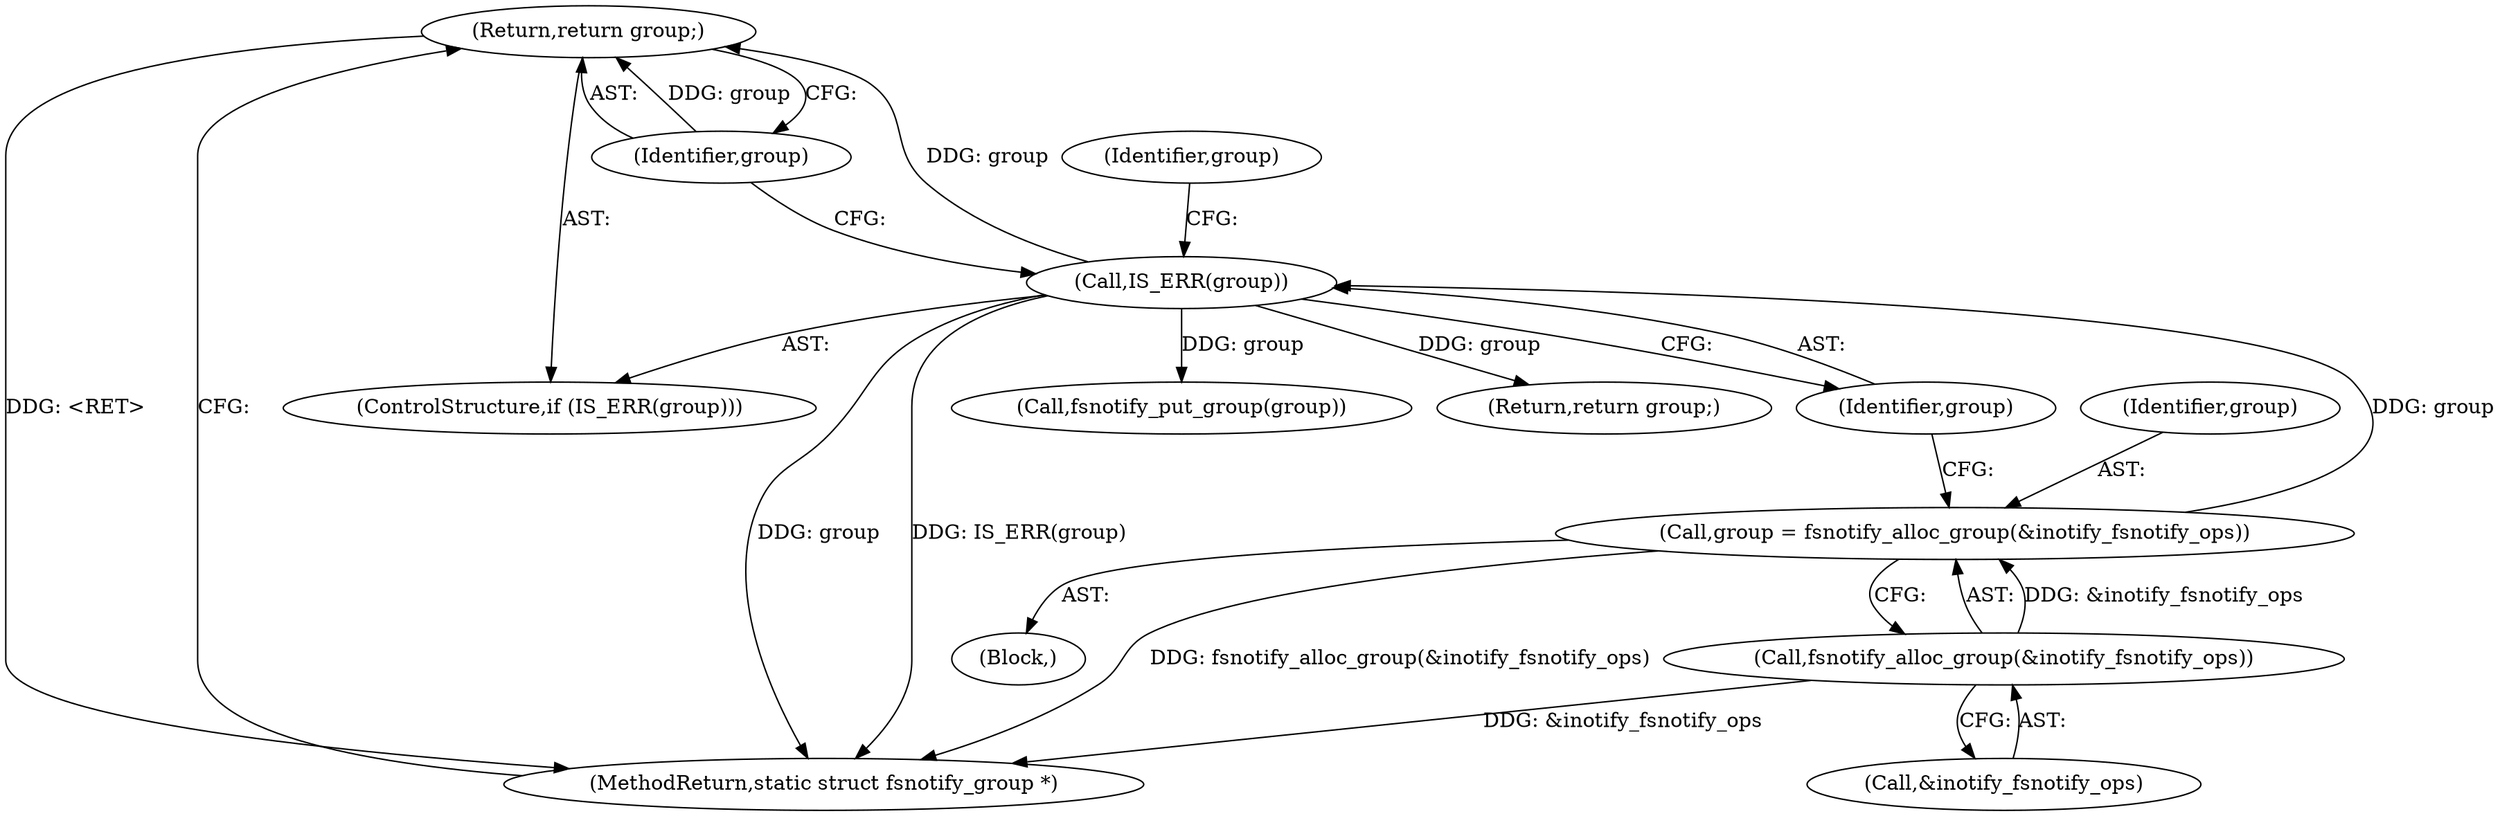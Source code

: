 digraph "0_linux_d0de4dc584ec6aa3b26fffea320a8457827768fc_1@pointer" {
"1000112" [label="(Return,return group;)"];
"1000113" [label="(Identifier,group)"];
"1000110" [label="(Call,IS_ERR(group))"];
"1000104" [label="(Call,group = fsnotify_alloc_group(&inotify_fsnotify_ops))"];
"1000106" [label="(Call,fsnotify_alloc_group(&inotify_fsnotify_ops))"];
"1000116" [label="(Identifier,group)"];
"1000173" [label="(Return,return group;)"];
"1000104" [label="(Call,group = fsnotify_alloc_group(&inotify_fsnotify_ops))"];
"1000105" [label="(Identifier,group)"];
"1000112" [label="(Return,return group;)"];
"1000111" [label="(Identifier,group)"];
"1000110" [label="(Call,IS_ERR(group))"];
"1000175" [label="(MethodReturn,static struct fsnotify_group *)"];
"1000109" [label="(ControlStructure,if (IS_ERR(group)))"];
"1000167" [label="(Call,fsnotify_put_group(group))"];
"1000106" [label="(Call,fsnotify_alloc_group(&inotify_fsnotify_ops))"];
"1000107" [label="(Call,&inotify_fsnotify_ops)"];
"1000102" [label="(Block,)"];
"1000113" [label="(Identifier,group)"];
"1000112" -> "1000109"  [label="AST: "];
"1000112" -> "1000113"  [label="CFG: "];
"1000113" -> "1000112"  [label="AST: "];
"1000175" -> "1000112"  [label="CFG: "];
"1000112" -> "1000175"  [label="DDG: <RET>"];
"1000113" -> "1000112"  [label="DDG: group"];
"1000110" -> "1000112"  [label="DDG: group"];
"1000113" -> "1000110"  [label="CFG: "];
"1000110" -> "1000109"  [label="AST: "];
"1000110" -> "1000111"  [label="CFG: "];
"1000111" -> "1000110"  [label="AST: "];
"1000116" -> "1000110"  [label="CFG: "];
"1000110" -> "1000175"  [label="DDG: IS_ERR(group)"];
"1000110" -> "1000175"  [label="DDG: group"];
"1000104" -> "1000110"  [label="DDG: group"];
"1000110" -> "1000167"  [label="DDG: group"];
"1000110" -> "1000173"  [label="DDG: group"];
"1000104" -> "1000102"  [label="AST: "];
"1000104" -> "1000106"  [label="CFG: "];
"1000105" -> "1000104"  [label="AST: "];
"1000106" -> "1000104"  [label="AST: "];
"1000111" -> "1000104"  [label="CFG: "];
"1000104" -> "1000175"  [label="DDG: fsnotify_alloc_group(&inotify_fsnotify_ops)"];
"1000106" -> "1000104"  [label="DDG: &inotify_fsnotify_ops"];
"1000106" -> "1000107"  [label="CFG: "];
"1000107" -> "1000106"  [label="AST: "];
"1000106" -> "1000175"  [label="DDG: &inotify_fsnotify_ops"];
}
